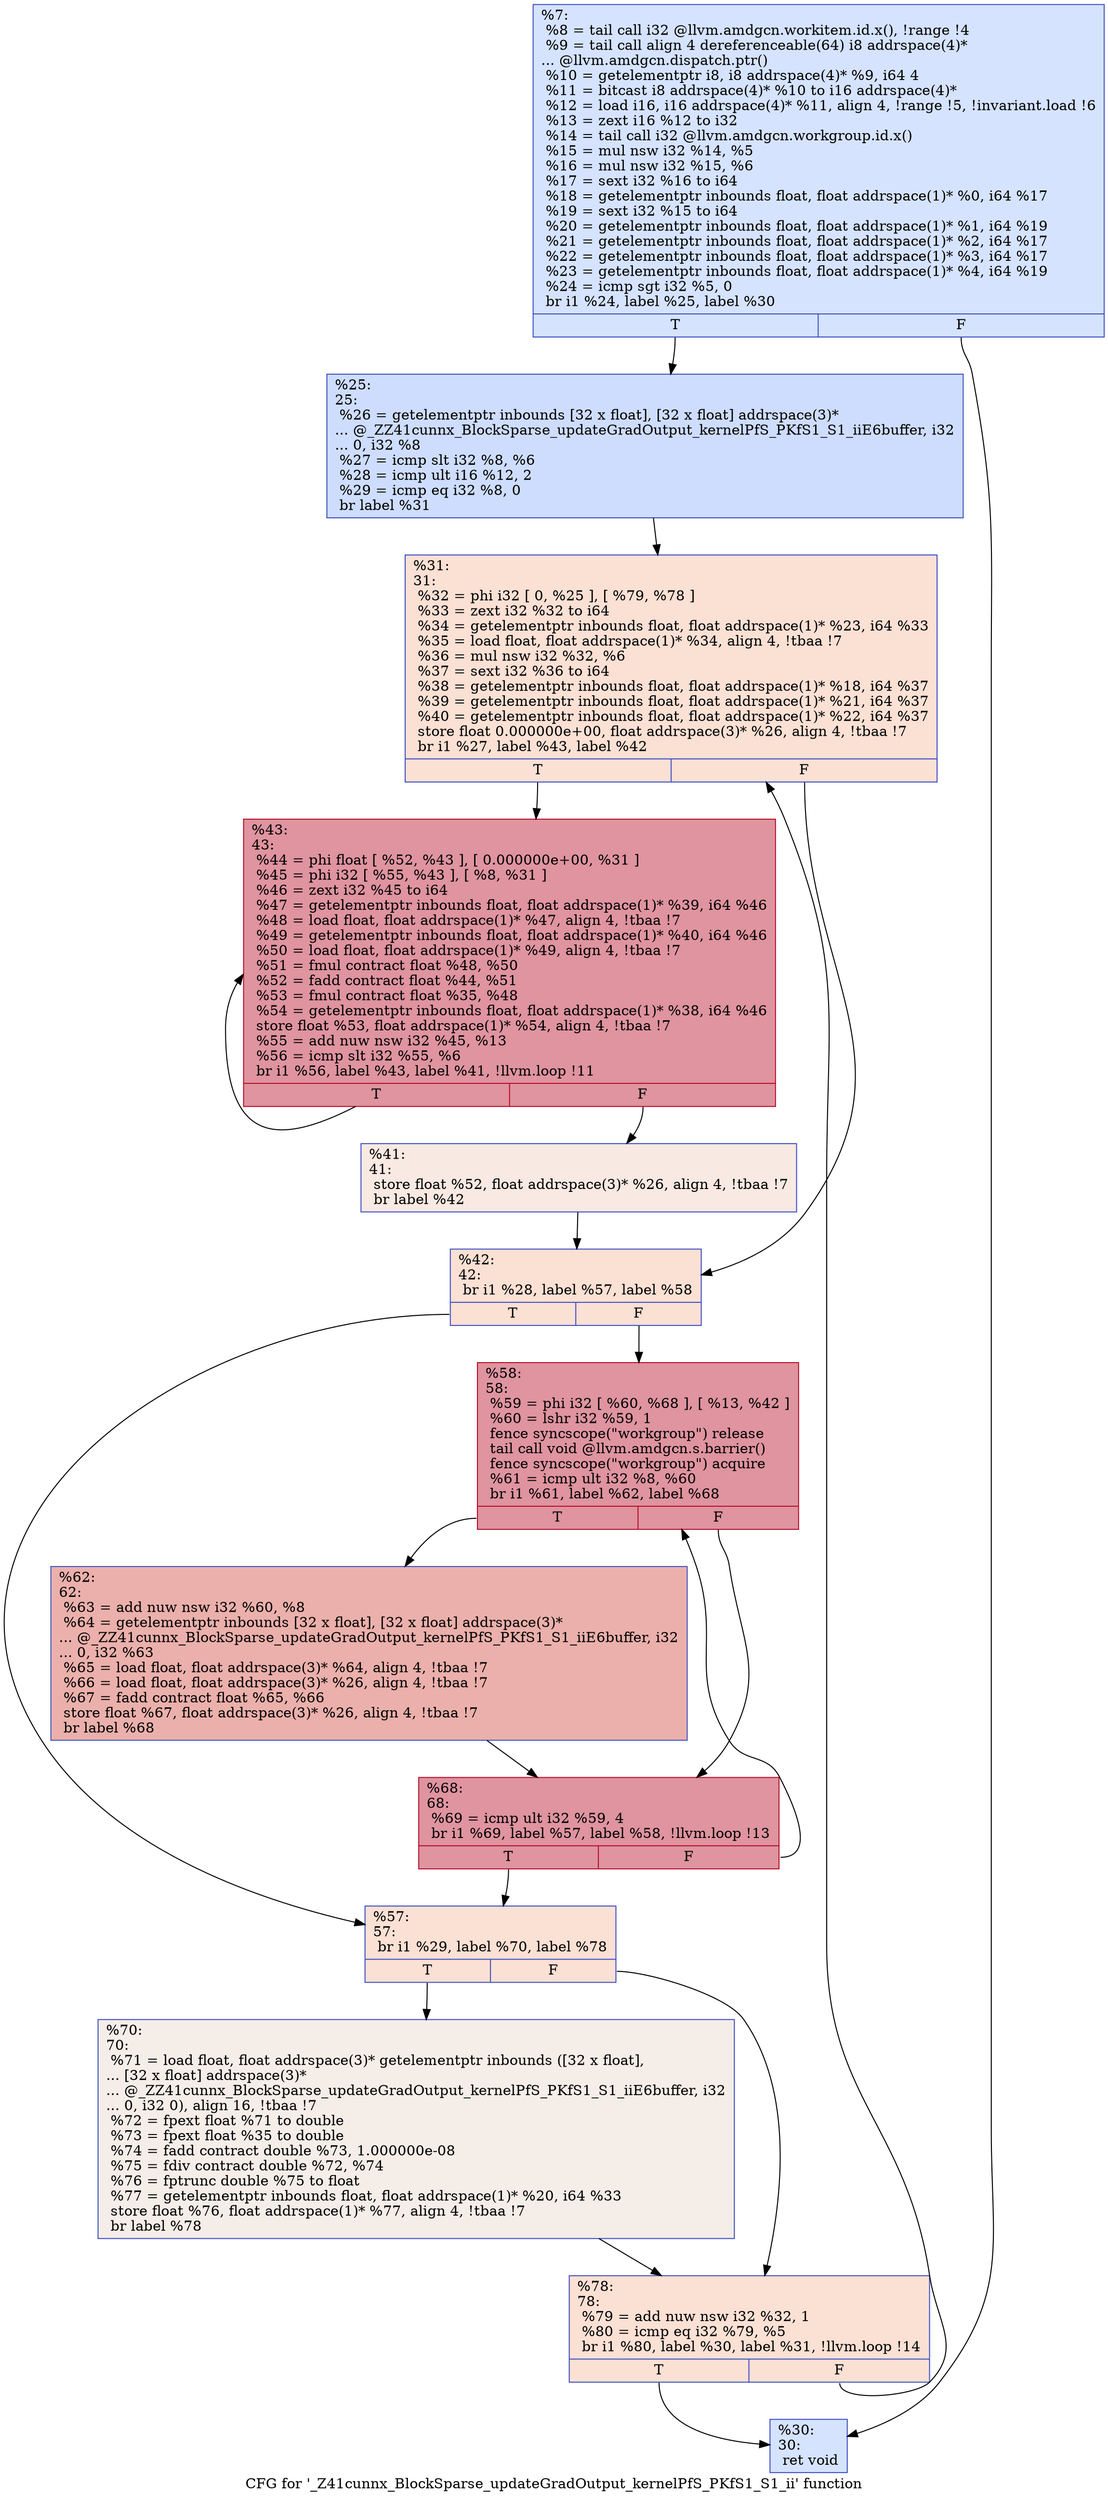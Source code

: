 digraph "CFG for '_Z41cunnx_BlockSparse_updateGradOutput_kernelPfS_PKfS1_S1_ii' function" {
	label="CFG for '_Z41cunnx_BlockSparse_updateGradOutput_kernelPfS_PKfS1_S1_ii' function";

	Node0x5640e30 [shape=record,color="#3d50c3ff", style=filled, fillcolor="#a1c0ff70",label="{%7:\l  %8 = tail call i32 @llvm.amdgcn.workitem.id.x(), !range !4\l  %9 = tail call align 4 dereferenceable(64) i8 addrspace(4)*\l... @llvm.amdgcn.dispatch.ptr()\l  %10 = getelementptr i8, i8 addrspace(4)* %9, i64 4\l  %11 = bitcast i8 addrspace(4)* %10 to i16 addrspace(4)*\l  %12 = load i16, i16 addrspace(4)* %11, align 4, !range !5, !invariant.load !6\l  %13 = zext i16 %12 to i32\l  %14 = tail call i32 @llvm.amdgcn.workgroup.id.x()\l  %15 = mul nsw i32 %14, %5\l  %16 = mul nsw i32 %15, %6\l  %17 = sext i32 %16 to i64\l  %18 = getelementptr inbounds float, float addrspace(1)* %0, i64 %17\l  %19 = sext i32 %15 to i64\l  %20 = getelementptr inbounds float, float addrspace(1)* %1, i64 %19\l  %21 = getelementptr inbounds float, float addrspace(1)* %2, i64 %17\l  %22 = getelementptr inbounds float, float addrspace(1)* %3, i64 %17\l  %23 = getelementptr inbounds float, float addrspace(1)* %4, i64 %19\l  %24 = icmp sgt i32 %5, 0\l  br i1 %24, label %25, label %30\l|{<s0>T|<s1>F}}"];
	Node0x5640e30:s0 -> Node0x5643100;
	Node0x5640e30:s1 -> Node0x5643190;
	Node0x5643100 [shape=record,color="#3d50c3ff", style=filled, fillcolor="#8fb1fe70",label="{%25:\l25:                                               \l  %26 = getelementptr inbounds [32 x float], [32 x float] addrspace(3)*\l... @_ZZ41cunnx_BlockSparse_updateGradOutput_kernelPfS_PKfS1_S1_iiE6buffer, i32\l... 0, i32 %8\l  %27 = icmp slt i32 %8, %6\l  %28 = icmp ult i16 %12, 2\l  %29 = icmp eq i32 %8, 0\l  br label %31\l}"];
	Node0x5643100 -> Node0x5643620;
	Node0x5643190 [shape=record,color="#3d50c3ff", style=filled, fillcolor="#a1c0ff70",label="{%30:\l30:                                               \l  ret void\l}"];
	Node0x5643620 [shape=record,color="#3d50c3ff", style=filled, fillcolor="#f7b99e70",label="{%31:\l31:                                               \l  %32 = phi i32 [ 0, %25 ], [ %79, %78 ]\l  %33 = zext i32 %32 to i64\l  %34 = getelementptr inbounds float, float addrspace(1)* %23, i64 %33\l  %35 = load float, float addrspace(1)* %34, align 4, !tbaa !7\l  %36 = mul nsw i32 %32, %6\l  %37 = sext i32 %36 to i64\l  %38 = getelementptr inbounds float, float addrspace(1)* %18, i64 %37\l  %39 = getelementptr inbounds float, float addrspace(1)* %21, i64 %37\l  %40 = getelementptr inbounds float, float addrspace(1)* %22, i64 %37\l  store float 0.000000e+00, float addrspace(3)* %26, align 4, !tbaa !7\l  br i1 %27, label %43, label %42\l|{<s0>T|<s1>F}}"];
	Node0x5643620:s0 -> Node0x5644fb0;
	Node0x5643620:s1 -> Node0x5645040;
	Node0x5645180 [shape=record,color="#3d50c3ff", style=filled, fillcolor="#efcebd70",label="{%41:\l41:                                               \l  store float %52, float addrspace(3)* %26, align 4, !tbaa !7\l  br label %42\l}"];
	Node0x5645180 -> Node0x5645040;
	Node0x5645040 [shape=record,color="#3d50c3ff", style=filled, fillcolor="#f7b99e70",label="{%42:\l42:                                               \l  br i1 %28, label %57, label %58\l|{<s0>T|<s1>F}}"];
	Node0x5645040:s0 -> Node0x5645340;
	Node0x5645040:s1 -> Node0x5645390;
	Node0x5644fb0 [shape=record,color="#b70d28ff", style=filled, fillcolor="#b70d2870",label="{%43:\l43:                                               \l  %44 = phi float [ %52, %43 ], [ 0.000000e+00, %31 ]\l  %45 = phi i32 [ %55, %43 ], [ %8, %31 ]\l  %46 = zext i32 %45 to i64\l  %47 = getelementptr inbounds float, float addrspace(1)* %39, i64 %46\l  %48 = load float, float addrspace(1)* %47, align 4, !tbaa !7\l  %49 = getelementptr inbounds float, float addrspace(1)* %40, i64 %46\l  %50 = load float, float addrspace(1)* %49, align 4, !tbaa !7\l  %51 = fmul contract float %48, %50\l  %52 = fadd contract float %44, %51\l  %53 = fmul contract float %35, %48\l  %54 = getelementptr inbounds float, float addrspace(1)* %38, i64 %46\l  store float %53, float addrspace(1)* %54, align 4, !tbaa !7\l  %55 = add nuw nsw i32 %45, %13\l  %56 = icmp slt i32 %55, %6\l  br i1 %56, label %43, label %41, !llvm.loop !11\l|{<s0>T|<s1>F}}"];
	Node0x5644fb0:s0 -> Node0x5644fb0;
	Node0x5644fb0:s1 -> Node0x5645180;
	Node0x5645340 [shape=record,color="#3d50c3ff", style=filled, fillcolor="#f7b99e70",label="{%57:\l57:                                               \l  br i1 %29, label %70, label %78\l|{<s0>T|<s1>F}}"];
	Node0x5645340:s0 -> Node0x5645e60;
	Node0x5645340:s1 -> Node0x56436f0;
	Node0x5645390 [shape=record,color="#b70d28ff", style=filled, fillcolor="#b70d2870",label="{%58:\l58:                                               \l  %59 = phi i32 [ %60, %68 ], [ %13, %42 ]\l  %60 = lshr i32 %59, 1\l  fence syncscope(\"workgroup\") release\l  tail call void @llvm.amdgcn.s.barrier()\l  fence syncscope(\"workgroup\") acquire\l  %61 = icmp ult i32 %8, %60\l  br i1 %61, label %62, label %68\l|{<s0>T|<s1>F}}"];
	Node0x5645390:s0 -> Node0x5646420;
	Node0x5645390:s1 -> Node0x5645f60;
	Node0x5646420 [shape=record,color="#3d50c3ff", style=filled, fillcolor="#d24b4070",label="{%62:\l62:                                               \l  %63 = add nuw nsw i32 %60, %8\l  %64 = getelementptr inbounds [32 x float], [32 x float] addrspace(3)*\l... @_ZZ41cunnx_BlockSparse_updateGradOutput_kernelPfS_PKfS1_S1_iiE6buffer, i32\l... 0, i32 %63\l  %65 = load float, float addrspace(3)* %64, align 4, !tbaa !7\l  %66 = load float, float addrspace(3)* %26, align 4, !tbaa !7\l  %67 = fadd contract float %65, %66\l  store float %67, float addrspace(3)* %26, align 4, !tbaa !7\l  br label %68\l}"];
	Node0x5646420 -> Node0x5645f60;
	Node0x5645f60 [shape=record,color="#b70d28ff", style=filled, fillcolor="#b70d2870",label="{%68:\l68:                                               \l  %69 = icmp ult i32 %59, 4\l  br i1 %69, label %57, label %58, !llvm.loop !13\l|{<s0>T|<s1>F}}"];
	Node0x5645f60:s0 -> Node0x5645340;
	Node0x5645f60:s1 -> Node0x5645390;
	Node0x5645e60 [shape=record,color="#3d50c3ff", style=filled, fillcolor="#e8d6cc70",label="{%70:\l70:                                               \l  %71 = load float, float addrspace(3)* getelementptr inbounds ([32 x float],\l... [32 x float] addrspace(3)*\l... @_ZZ41cunnx_BlockSparse_updateGradOutput_kernelPfS_PKfS1_S1_iiE6buffer, i32\l... 0, i32 0), align 16, !tbaa !7\l  %72 = fpext float %71 to double\l  %73 = fpext float %35 to double\l  %74 = fadd contract double %73, 1.000000e-08\l  %75 = fdiv contract double %72, %74\l  %76 = fptrunc double %75 to float\l  %77 = getelementptr inbounds float, float addrspace(1)* %20, i64 %33\l  store float %76, float addrspace(1)* %77, align 4, !tbaa !7\l  br label %78\l}"];
	Node0x5645e60 -> Node0x56436f0;
	Node0x56436f0 [shape=record,color="#3d50c3ff", style=filled, fillcolor="#f7b99e70",label="{%78:\l78:                                               \l  %79 = add nuw nsw i32 %32, 1\l  %80 = icmp eq i32 %79, %5\l  br i1 %80, label %30, label %31, !llvm.loop !14\l|{<s0>T|<s1>F}}"];
	Node0x56436f0:s0 -> Node0x5643190;
	Node0x56436f0:s1 -> Node0x5643620;
}
